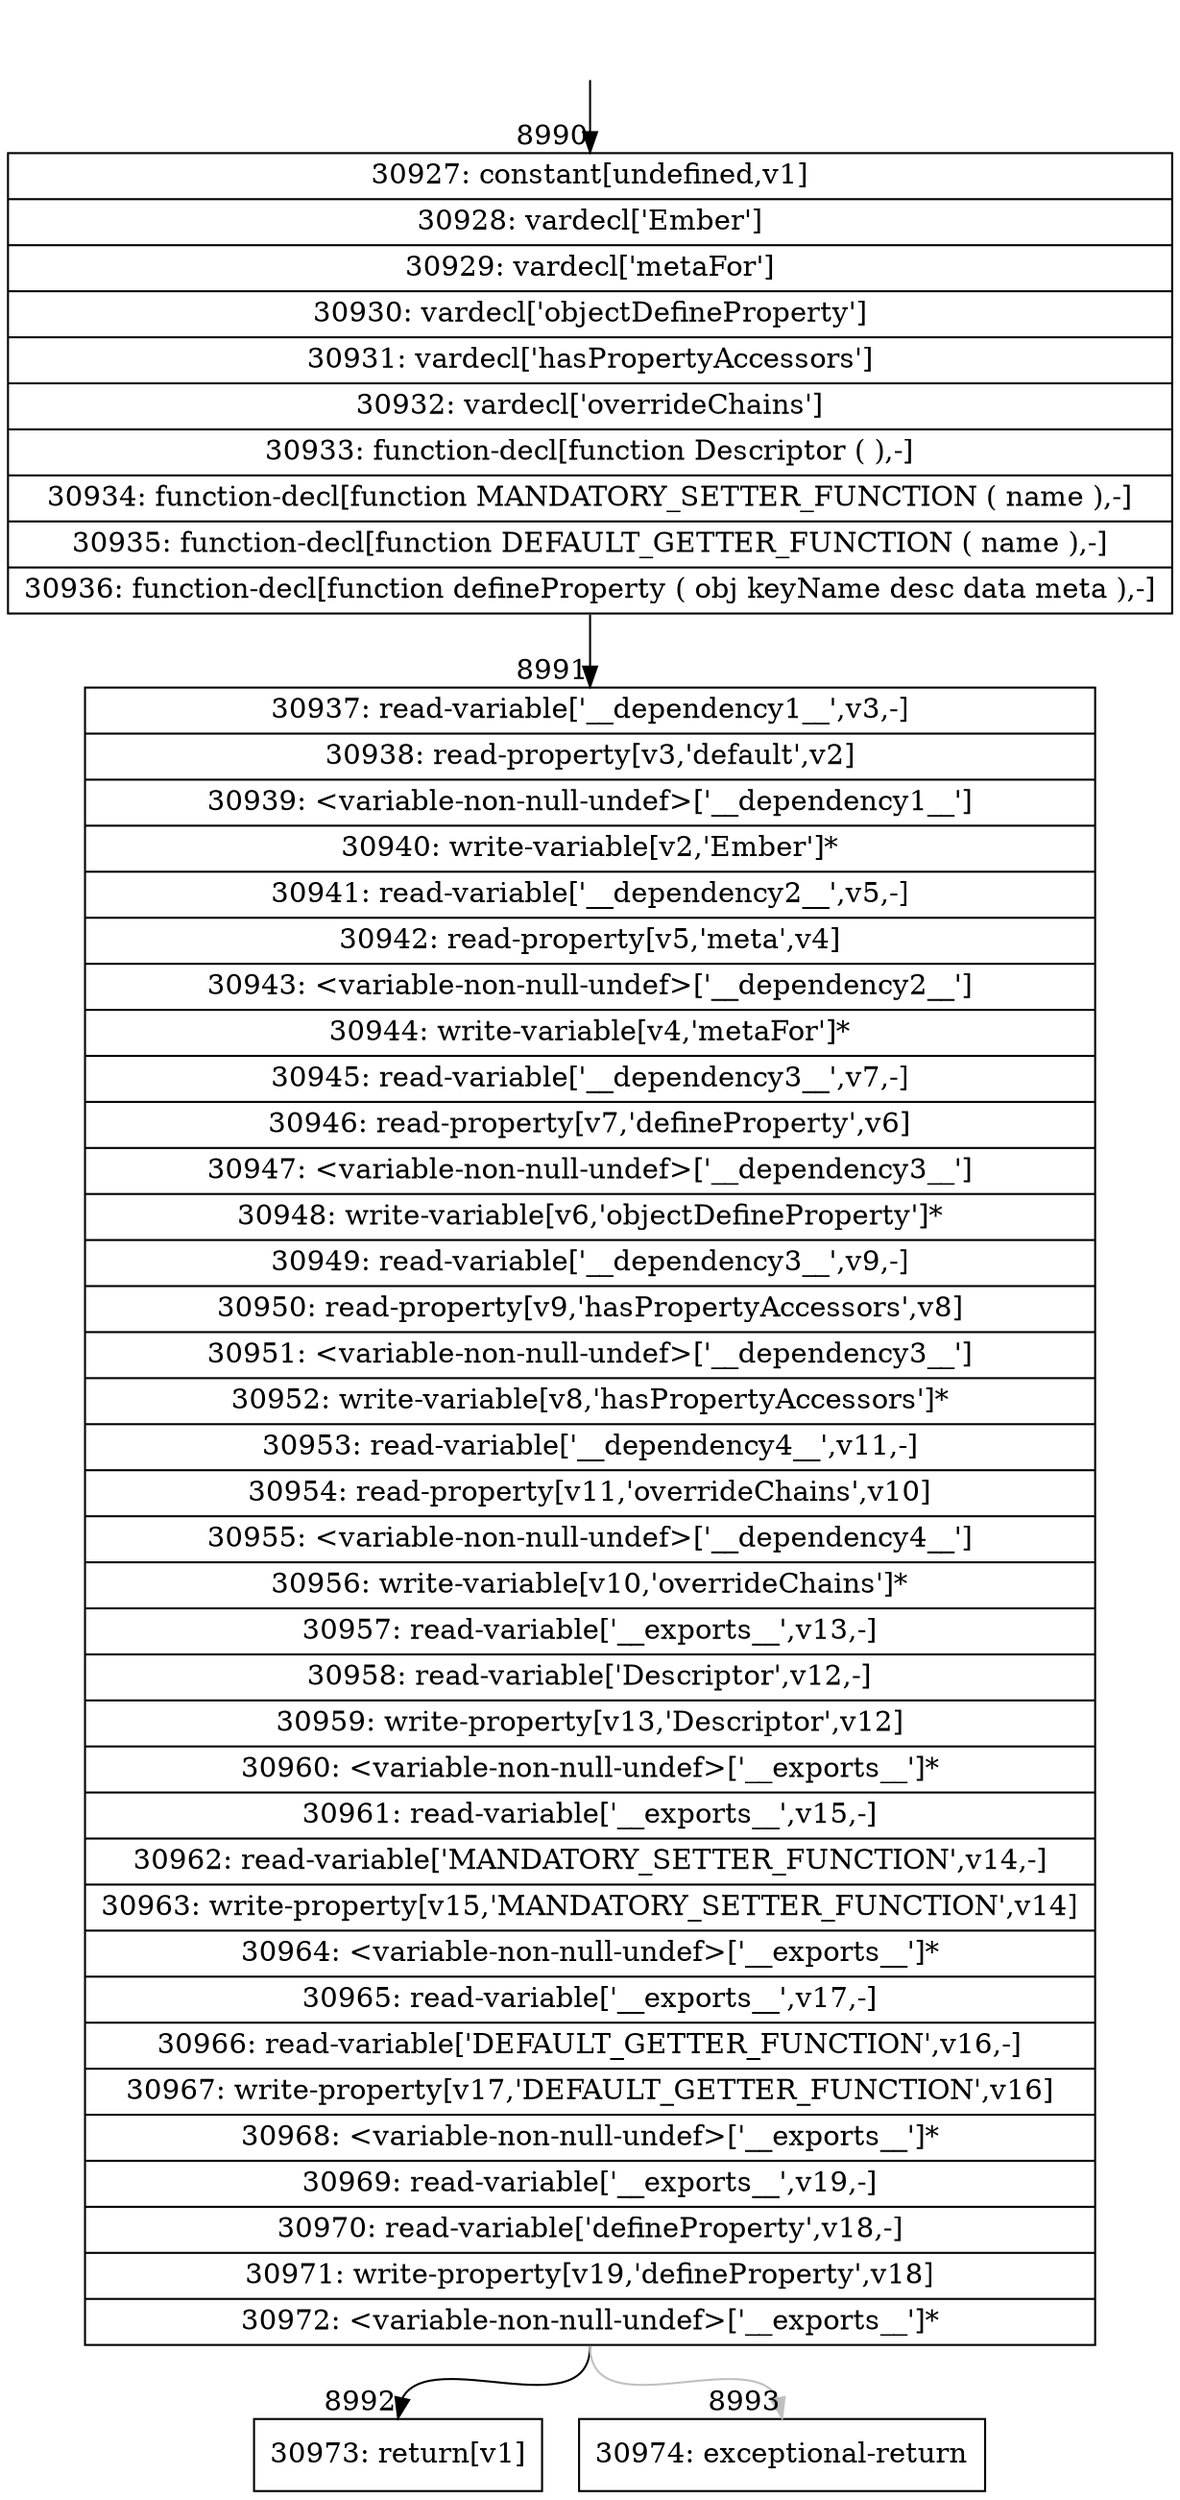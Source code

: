 digraph {
rankdir="TD"
BB_entry759[shape=none,label=""];
BB_entry759 -> BB8990 [tailport=s, headport=n, headlabel="    8990"]
BB8990 [shape=record label="{30927: constant[undefined,v1]|30928: vardecl['Ember']|30929: vardecl['metaFor']|30930: vardecl['objectDefineProperty']|30931: vardecl['hasPropertyAccessors']|30932: vardecl['overrideChains']|30933: function-decl[function Descriptor ( ),-]|30934: function-decl[function MANDATORY_SETTER_FUNCTION ( name ),-]|30935: function-decl[function DEFAULT_GETTER_FUNCTION ( name ),-]|30936: function-decl[function defineProperty ( obj keyName desc data meta ),-]}" ] 
BB8990 -> BB8991 [tailport=s, headport=n, headlabel="      8991"]
BB8991 [shape=record label="{30937: read-variable['__dependency1__',v3,-]|30938: read-property[v3,'default',v2]|30939: \<variable-non-null-undef\>['__dependency1__']|30940: write-variable[v2,'Ember']*|30941: read-variable['__dependency2__',v5,-]|30942: read-property[v5,'meta',v4]|30943: \<variable-non-null-undef\>['__dependency2__']|30944: write-variable[v4,'metaFor']*|30945: read-variable['__dependency3__',v7,-]|30946: read-property[v7,'defineProperty',v6]|30947: \<variable-non-null-undef\>['__dependency3__']|30948: write-variable[v6,'objectDefineProperty']*|30949: read-variable['__dependency3__',v9,-]|30950: read-property[v9,'hasPropertyAccessors',v8]|30951: \<variable-non-null-undef\>['__dependency3__']|30952: write-variable[v8,'hasPropertyAccessors']*|30953: read-variable['__dependency4__',v11,-]|30954: read-property[v11,'overrideChains',v10]|30955: \<variable-non-null-undef\>['__dependency4__']|30956: write-variable[v10,'overrideChains']*|30957: read-variable['__exports__',v13,-]|30958: read-variable['Descriptor',v12,-]|30959: write-property[v13,'Descriptor',v12]|30960: \<variable-non-null-undef\>['__exports__']*|30961: read-variable['__exports__',v15,-]|30962: read-variable['MANDATORY_SETTER_FUNCTION',v14,-]|30963: write-property[v15,'MANDATORY_SETTER_FUNCTION',v14]|30964: \<variable-non-null-undef\>['__exports__']*|30965: read-variable['__exports__',v17,-]|30966: read-variable['DEFAULT_GETTER_FUNCTION',v16,-]|30967: write-property[v17,'DEFAULT_GETTER_FUNCTION',v16]|30968: \<variable-non-null-undef\>['__exports__']*|30969: read-variable['__exports__',v19,-]|30970: read-variable['defineProperty',v18,-]|30971: write-property[v19,'defineProperty',v18]|30972: \<variable-non-null-undef\>['__exports__']*}" ] 
BB8991 -> BB8992 [tailport=s, headport=n, headlabel="      8992"]
BB8991 -> BB8993 [tailport=s, headport=n, color=gray, headlabel="      8993"]
BB8992 [shape=record label="{30973: return[v1]}" ] 
BB8993 [shape=record label="{30974: exceptional-return}" ] 
//#$~ 16038
}
